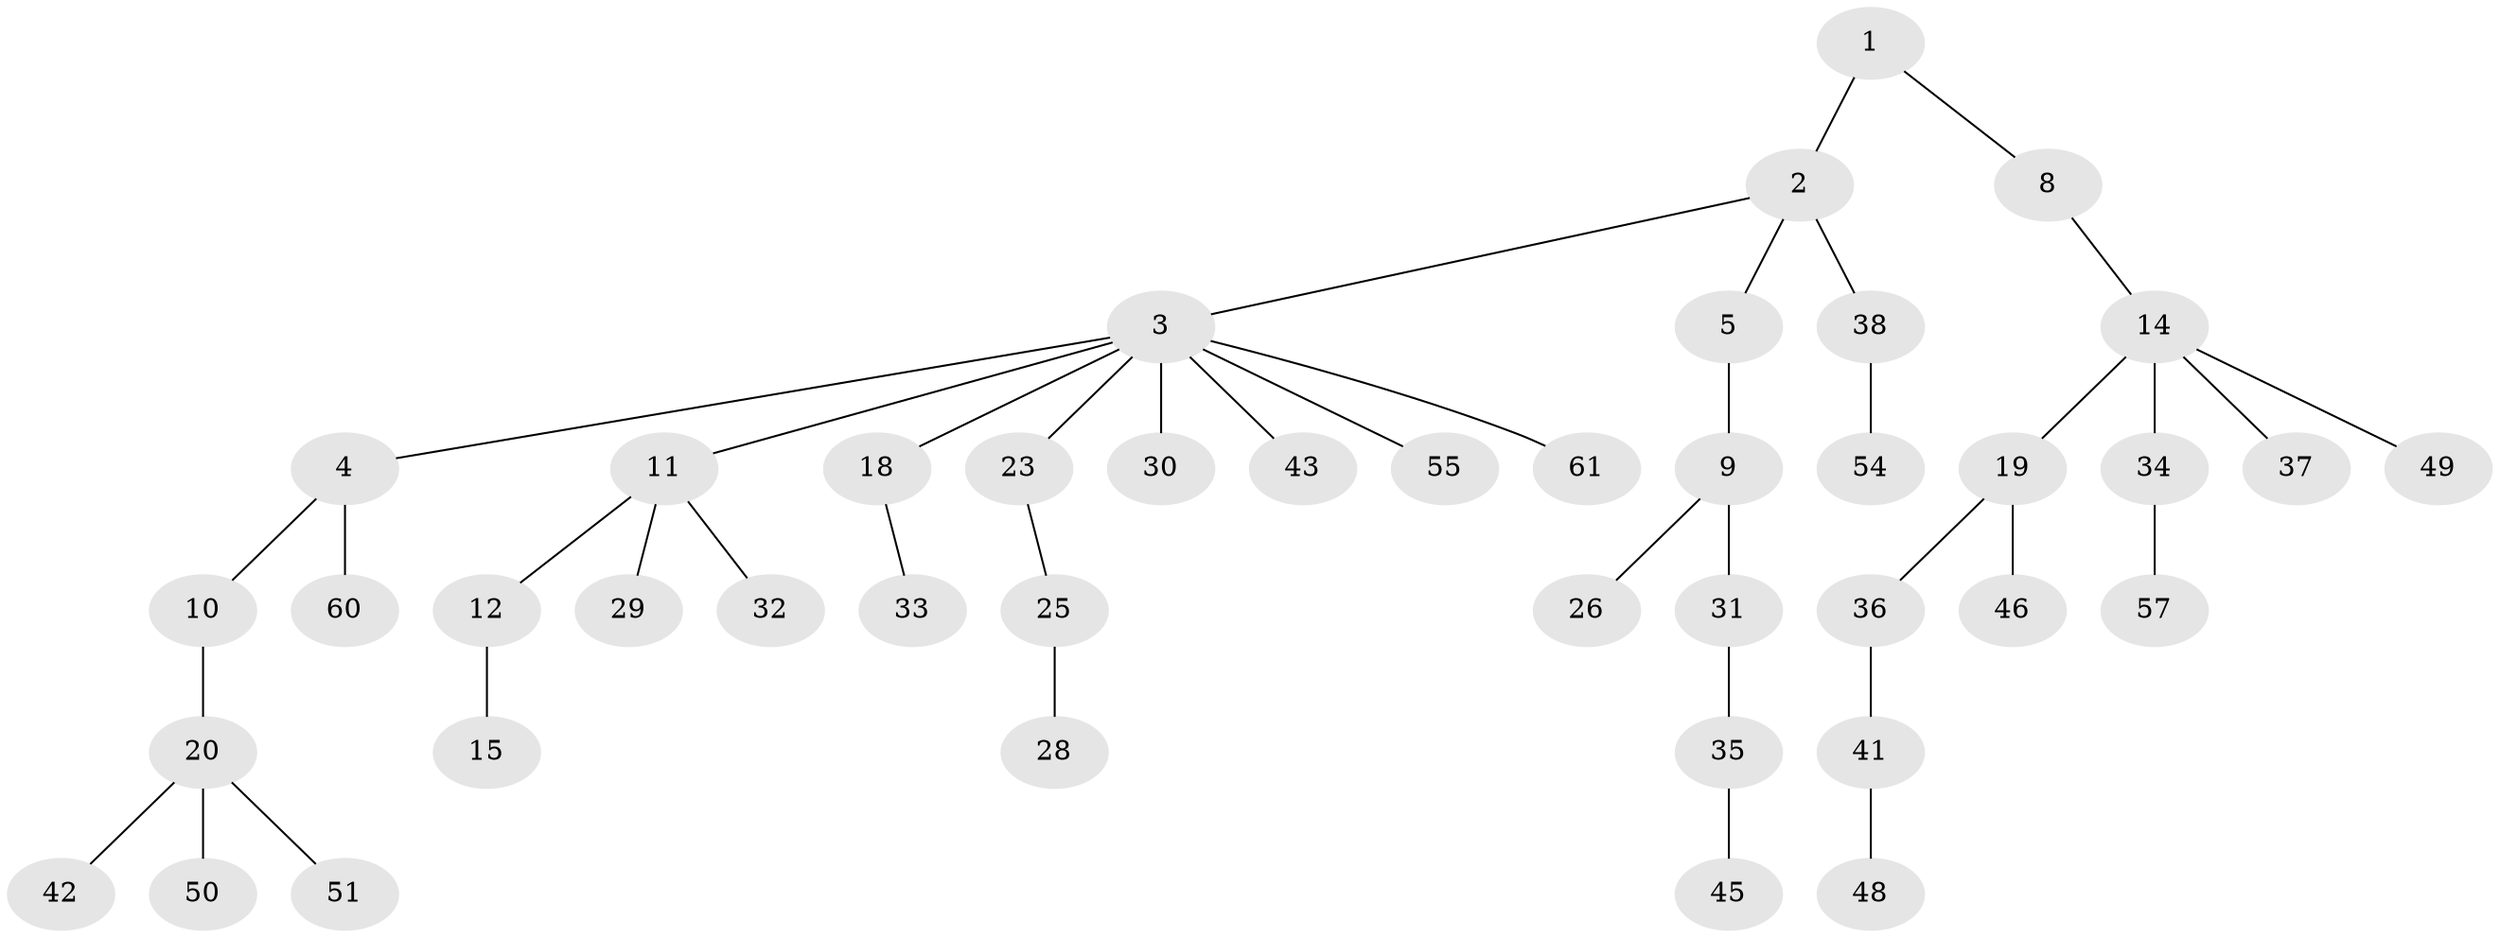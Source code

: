 // original degree distribution, {3: 0.19402985074626866, 5: 0.029850746268656716, 2: 0.29850746268656714, 6: 0.014925373134328358, 4: 0.029850746268656716, 1: 0.43283582089552236}
// Generated by graph-tools (version 1.1) at 2025/42/03/06/25 10:42:02]
// undirected, 43 vertices, 42 edges
graph export_dot {
graph [start="1"]
  node [color=gray90,style=filled];
  1 [super="+52"];
  2 [super="+64"];
  3 [super="+6"];
  4 [super="+7"];
  5;
  8 [super="+24"];
  9 [super="+13"];
  10 [super="+22"];
  11 [super="+21"];
  12 [super="+17"];
  14 [super="+16"];
  15;
  18;
  19 [super="+27"];
  20 [super="+40"];
  23 [super="+66"];
  25 [super="+65"];
  26;
  28;
  29;
  30 [super="+59"];
  31;
  32;
  33 [super="+67"];
  34 [super="+56"];
  35 [super="+47"];
  36 [super="+39"];
  37;
  38;
  41 [super="+44"];
  42 [super="+62"];
  43;
  45 [super="+53"];
  46;
  48 [super="+58"];
  49 [super="+63"];
  50;
  51;
  54;
  55;
  57;
  60;
  61;
  1 -- 2;
  1 -- 8;
  2 -- 3;
  2 -- 5;
  2 -- 38;
  3 -- 4;
  3 -- 18;
  3 -- 61;
  3 -- 55;
  3 -- 23;
  3 -- 11;
  3 -- 43;
  3 -- 30;
  4 -- 60;
  4 -- 10;
  5 -- 9;
  8 -- 14;
  9 -- 26;
  9 -- 31;
  10 -- 20;
  11 -- 12;
  11 -- 32;
  11 -- 29;
  12 -- 15;
  14 -- 34;
  14 -- 49;
  14 -- 19;
  14 -- 37;
  18 -- 33;
  19 -- 46;
  19 -- 36;
  20 -- 42;
  20 -- 50;
  20 -- 51;
  23 -- 25;
  25 -- 28;
  31 -- 35;
  34 -- 57;
  35 -- 45;
  36 -- 41;
  38 -- 54;
  41 -- 48;
}
